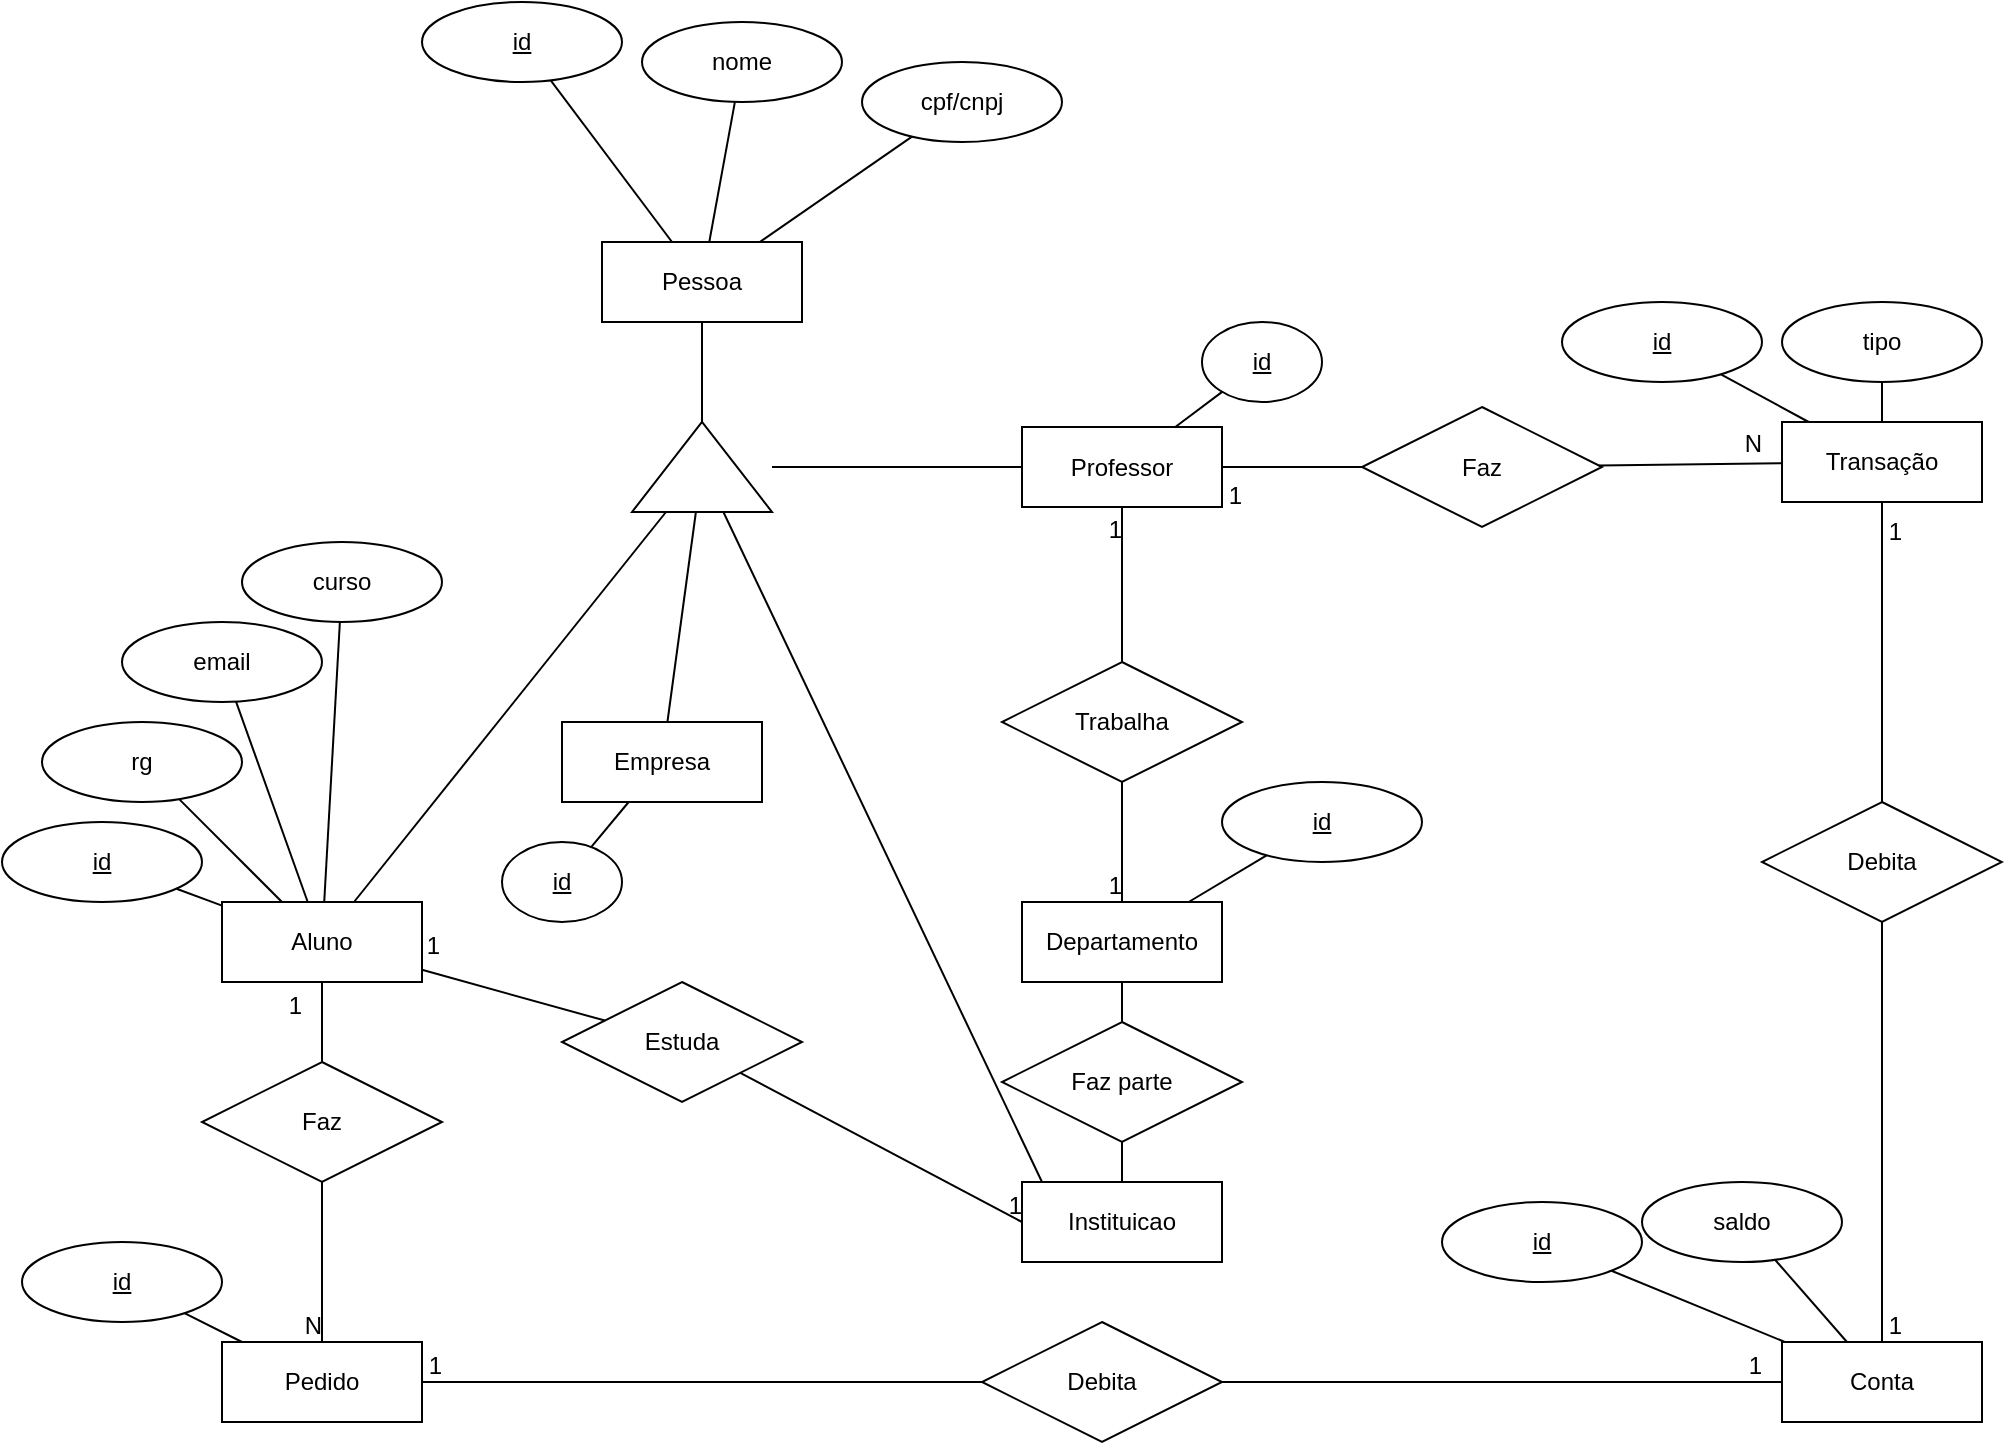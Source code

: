 <mxfile version="15.2.9" type="device"><diagram id="fGZWv_FGCzKv6n63mHON" name="Page-1"><mxGraphModel dx="1796" dy="1573" grid="1" gridSize="10" guides="1" tooltips="1" connect="1" arrows="1" fold="1" page="1" pageScale="1" pageWidth="850" pageHeight="1100" math="0" shadow="0"><root><mxCell id="0"/><mxCell id="1" parent="0"/><mxCell id="TPsESU1kUvXlcoEDYGYI-1" value="Pessoa" style="whiteSpace=wrap;html=1;align=center;" vertex="1" parent="1"><mxGeometry x="220" y="40" width="100" height="40" as="geometry"/></mxCell><mxCell id="TPsESU1kUvXlcoEDYGYI-2" value="id" style="ellipse;whiteSpace=wrap;html=1;align=center;fontStyle=4;" vertex="1" parent="1"><mxGeometry x="130" y="-80" width="100" height="40" as="geometry"/></mxCell><mxCell id="TPsESU1kUvXlcoEDYGYI-3" value="nome" style="ellipse;whiteSpace=wrap;html=1;align=center;" vertex="1" parent="1"><mxGeometry x="240" y="-70" width="100" height="40" as="geometry"/></mxCell><mxCell id="TPsESU1kUvXlcoEDYGYI-4" value="cpf/cnpj" style="ellipse;whiteSpace=wrap;html=1;align=center;" vertex="1" parent="1"><mxGeometry x="350" y="-50" width="100" height="40" as="geometry"/></mxCell><mxCell id="TPsESU1kUvXlcoEDYGYI-6" value="" style="endArrow=none;html=1;rounded=0;" edge="1" parent="1" source="TPsESU1kUvXlcoEDYGYI-2" target="TPsESU1kUvXlcoEDYGYI-1"><mxGeometry relative="1" as="geometry"><mxPoint x="390" y="120" as="sourcePoint"/><mxPoint x="550" y="120" as="targetPoint"/></mxGeometry></mxCell><mxCell id="TPsESU1kUvXlcoEDYGYI-7" value="" style="endArrow=none;html=1;rounded=0;" edge="1" parent="1" source="TPsESU1kUvXlcoEDYGYI-3" target="TPsESU1kUvXlcoEDYGYI-1"><mxGeometry relative="1" as="geometry"><mxPoint x="183.464" y="-2.339" as="sourcePoint"/><mxPoint x="253.333" y="50" as="targetPoint"/></mxGeometry></mxCell><mxCell id="TPsESU1kUvXlcoEDYGYI-8" value="" style="endArrow=none;html=1;rounded=0;" edge="1" parent="1" source="TPsESU1kUvXlcoEDYGYI-4" target="TPsESU1kUvXlcoEDYGYI-1"><mxGeometry relative="1" as="geometry"><mxPoint x="193.464" y="7.661" as="sourcePoint"/><mxPoint x="263.333" y="60" as="targetPoint"/></mxGeometry></mxCell><mxCell id="TPsESU1kUvXlcoEDYGYI-10" value="Aluno" style="whiteSpace=wrap;html=1;align=center;" vertex="1" parent="1"><mxGeometry x="30" y="370" width="100" height="40" as="geometry"/></mxCell><mxCell id="TPsESU1kUvXlcoEDYGYI-11" value="Departamento" style="whiteSpace=wrap;html=1;align=center;" vertex="1" parent="1"><mxGeometry x="430" y="370" width="100" height="40" as="geometry"/></mxCell><mxCell id="TPsESU1kUvXlcoEDYGYI-12" value="id" style="ellipse;whiteSpace=wrap;html=1;align=center;fontStyle=4;" vertex="1" parent="1"><mxGeometry x="-80" y="330" width="100" height="40" as="geometry"/></mxCell><mxCell id="TPsESU1kUvXlcoEDYGYI-13" value="email" style="ellipse;whiteSpace=wrap;html=1;align=center;" vertex="1" parent="1"><mxGeometry x="-20" y="230" width="100" height="40" as="geometry"/></mxCell><mxCell id="TPsESU1kUvXlcoEDYGYI-14" value="rg" style="ellipse;whiteSpace=wrap;html=1;align=center;" vertex="1" parent="1"><mxGeometry x="-60" y="280" width="100" height="40" as="geometry"/></mxCell><mxCell id="TPsESU1kUvXlcoEDYGYI-16" value="curso" style="ellipse;whiteSpace=wrap;html=1;align=center;" vertex="1" parent="1"><mxGeometry x="40" y="190" width="100" height="40" as="geometry"/></mxCell><mxCell id="TPsESU1kUvXlcoEDYGYI-17" value="" style="endArrow=none;html=1;rounded=0;" edge="1" parent="1" source="TPsESU1kUvXlcoEDYGYI-12" target="TPsESU1kUvXlcoEDYGYI-10"><mxGeometry relative="1" as="geometry"><mxPoint x="133.464" y="177.661" as="sourcePoint"/><mxPoint x="203.333" y="230" as="targetPoint"/></mxGeometry></mxCell><mxCell id="TPsESU1kUvXlcoEDYGYI-18" value="" style="endArrow=none;html=1;rounded=0;" edge="1" parent="1" source="TPsESU1kUvXlcoEDYGYI-14" target="TPsESU1kUvXlcoEDYGYI-10"><mxGeometry relative="1" as="geometry"><mxPoint x="59.564" y="362.229" as="sourcePoint"/><mxPoint x="130" y="384.375" as="targetPoint"/></mxGeometry></mxCell><mxCell id="TPsESU1kUvXlcoEDYGYI-19" value="" style="endArrow=none;html=1;rounded=0;" edge="1" parent="1" source="TPsESU1kUvXlcoEDYGYI-13" target="TPsESU1kUvXlcoEDYGYI-10"><mxGeometry relative="1" as="geometry"><mxPoint x="112.763" y="299.337" as="sourcePoint"/><mxPoint x="166.667" y="380" as="targetPoint"/></mxGeometry></mxCell><mxCell id="TPsESU1kUvXlcoEDYGYI-21" value="" style="endArrow=none;html=1;rounded=0;" edge="1" parent="1" source="TPsESU1kUvXlcoEDYGYI-16" target="TPsESU1kUvXlcoEDYGYI-10"><mxGeometry relative="1" as="geometry"><mxPoint x="195.73" y="329.927" as="sourcePoint"/><mxPoint x="184.444" y="380" as="targetPoint"/></mxGeometry></mxCell><mxCell id="TPsESU1kUvXlcoEDYGYI-23" value="Professor" style="whiteSpace=wrap;html=1;align=center;" vertex="1" parent="1"><mxGeometry x="430" y="132.5" width="100" height="40" as="geometry"/></mxCell><mxCell id="TPsESU1kUvXlcoEDYGYI-25" value="id" style="ellipse;whiteSpace=wrap;html=1;align=center;fontStyle=4;" vertex="1" parent="1"><mxGeometry x="530" y="310" width="100" height="40" as="geometry"/></mxCell><mxCell id="TPsESU1kUvXlcoEDYGYI-29" value="" style="endArrow=none;html=1;rounded=0;" edge="1" parent="1" source="TPsESU1kUvXlcoEDYGYI-25" target="TPsESU1kUvXlcoEDYGYI-11"><mxGeometry relative="1" as="geometry"><mxPoint x="220" y="410" as="sourcePoint"/><mxPoint x="380" y="410" as="targetPoint"/></mxGeometry></mxCell><mxCell id="TPsESU1kUvXlcoEDYGYI-30" value="" style="verticalLabelPosition=bottom;verticalAlign=top;html=1;shape=mxgraph.basic.acute_triangle;dx=0.5;" vertex="1" parent="1"><mxGeometry x="235" y="130" width="70" height="45" as="geometry"/></mxCell><mxCell id="TPsESU1kUvXlcoEDYGYI-31" value="" style="endArrow=none;html=1;rounded=0;exitX=0.5;exitY=1;exitDx=0;exitDy=0;" edge="1" parent="1" source="TPsESU1kUvXlcoEDYGYI-1" target="TPsESU1kUvXlcoEDYGYI-30"><mxGeometry relative="1" as="geometry"><mxPoint x="561.093" y="286.319" as="sourcePoint"/><mxPoint x="465.556" y="340" as="targetPoint"/></mxGeometry></mxCell><mxCell id="TPsESU1kUvXlcoEDYGYI-32" value="" style="endArrow=none;html=1;rounded=0;" edge="1" parent="1" source="TPsESU1kUvXlcoEDYGYI-30" target="TPsESU1kUvXlcoEDYGYI-10"><mxGeometry relative="1" as="geometry"><mxPoint x="280" y="90" as="sourcePoint"/><mxPoint x="280" y="140" as="targetPoint"/></mxGeometry></mxCell><mxCell id="TPsESU1kUvXlcoEDYGYI-33" value="" style="endArrow=none;html=1;rounded=0;entryX=0.1;entryY=0;entryDx=0;entryDy=0;entryPerimeter=0;" edge="1" parent="1" source="TPsESU1kUvXlcoEDYGYI-30" target="TPsESU1kUvXlcoEDYGYI-92"><mxGeometry relative="1" as="geometry"><mxPoint x="270.526" y="185" as="sourcePoint"/><mxPoint x="188.421" y="380" as="targetPoint"/></mxGeometry></mxCell><mxCell id="TPsESU1kUvXlcoEDYGYI-34" value="" style="endArrow=none;html=1;rounded=0;" edge="1" parent="1" source="TPsESU1kUvXlcoEDYGYI-30" target="TPsESU1kUvXlcoEDYGYI-23"><mxGeometry relative="1" as="geometry"><mxPoint x="270.526" y="185" as="sourcePoint"/><mxPoint x="188.421" y="380" as="targetPoint"/></mxGeometry></mxCell><mxCell id="TPsESU1kUvXlcoEDYGYI-36" value="Estuda" style="shape=rhombus;perimeter=rhombusPerimeter;whiteSpace=wrap;html=1;align=center;" vertex="1" parent="1"><mxGeometry x="200" y="410" width="120" height="60" as="geometry"/></mxCell><mxCell id="TPsESU1kUvXlcoEDYGYI-37" value="" style="endArrow=none;html=1;rounded=0;" edge="1" parent="1" source="TPsESU1kUvXlcoEDYGYI-36" target="TPsESU1kUvXlcoEDYGYI-10"><mxGeometry relative="1" as="geometry"><mxPoint x="190" y="440" as="sourcePoint"/><mxPoint x="410" y="390" as="targetPoint"/></mxGeometry></mxCell><mxCell id="TPsESU1kUvXlcoEDYGYI-38" value="1" style="resizable=0;html=1;align=right;verticalAlign=bottom;" connectable="0" vertex="1" parent="TPsESU1kUvXlcoEDYGYI-37"><mxGeometry x="1" relative="1" as="geometry"><mxPoint x="10" y="-3" as="offset"/></mxGeometry></mxCell><mxCell id="TPsESU1kUvXlcoEDYGYI-40" value="" style="endArrow=none;html=1;rounded=0;entryX=0;entryY=0.5;entryDx=0;entryDy=0;" edge="1" parent="1" source="TPsESU1kUvXlcoEDYGYI-36" target="TPsESU1kUvXlcoEDYGYI-92"><mxGeometry relative="1" as="geometry"><mxPoint x="250" y="390" as="sourcePoint"/><mxPoint x="410" y="390" as="targetPoint"/></mxGeometry></mxCell><mxCell id="TPsESU1kUvXlcoEDYGYI-41" value="1" style="resizable=0;html=1;align=right;verticalAlign=bottom;" connectable="0" vertex="1" parent="TPsESU1kUvXlcoEDYGYI-40"><mxGeometry x="1" relative="1" as="geometry"/></mxCell><mxCell id="TPsESU1kUvXlcoEDYGYI-42" value="Trabalha" style="shape=rhombus;perimeter=rhombusPerimeter;whiteSpace=wrap;html=1;align=center;" vertex="1" parent="1"><mxGeometry x="420" y="250" width="120" height="60" as="geometry"/></mxCell><mxCell id="TPsESU1kUvXlcoEDYGYI-43" value="" style="endArrow=none;html=1;rounded=0;" edge="1" parent="1" source="TPsESU1kUvXlcoEDYGYI-42" target="TPsESU1kUvXlcoEDYGYI-11"><mxGeometry relative="1" as="geometry"><mxPoint x="560" y="249" as="sourcePoint"/><mxPoint x="640" y="249" as="targetPoint"/></mxGeometry></mxCell><mxCell id="TPsESU1kUvXlcoEDYGYI-44" value="1" style="resizable=0;html=1;align=right;verticalAlign=bottom;" connectable="0" vertex="1" parent="TPsESU1kUvXlcoEDYGYI-43"><mxGeometry x="1" relative="1" as="geometry"/></mxCell><mxCell id="TPsESU1kUvXlcoEDYGYI-45" value="" style="endArrow=none;html=1;rounded=0;" edge="1" parent="1" source="TPsESU1kUvXlcoEDYGYI-42" target="TPsESU1kUvXlcoEDYGYI-23"><mxGeometry relative="1" as="geometry"><mxPoint x="240" y="400" as="sourcePoint"/><mxPoint x="140" y="400" as="targetPoint"/></mxGeometry></mxCell><mxCell id="TPsESU1kUvXlcoEDYGYI-46" value="1" style="resizable=0;html=1;align=right;verticalAlign=bottom;" connectable="0" vertex="1" parent="TPsESU1kUvXlcoEDYGYI-45"><mxGeometry x="1" relative="1" as="geometry"><mxPoint y="20" as="offset"/></mxGeometry></mxCell><mxCell id="TPsESU1kUvXlcoEDYGYI-47" value="Conta" style="whiteSpace=wrap;html=1;align=center;" vertex="1" parent="1"><mxGeometry x="810" y="590" width="100" height="40" as="geometry"/></mxCell><mxCell id="TPsESU1kUvXlcoEDYGYI-48" value="Transação" style="whiteSpace=wrap;html=1;align=center;" vertex="1" parent="1"><mxGeometry x="810" y="130" width="100" height="40" as="geometry"/></mxCell><mxCell id="TPsESU1kUvXlcoEDYGYI-49" value="Pedido" style="whiteSpace=wrap;html=1;align=center;" vertex="1" parent="1"><mxGeometry x="30" y="590" width="100" height="40" as="geometry"/></mxCell><mxCell id="TPsESU1kUvXlcoEDYGYI-50" value="Empresa" style="whiteSpace=wrap;html=1;align=center;" vertex="1" parent="1"><mxGeometry x="200" y="280" width="100" height="40" as="geometry"/></mxCell><mxCell id="TPsESU1kUvXlcoEDYGYI-53" value="" style="endArrow=none;html=1;rounded=0;" edge="1" parent="1" source="TPsESU1kUvXlcoEDYGYI-50" target="TPsESU1kUvXlcoEDYGYI-30"><mxGeometry relative="1" as="geometry"><mxPoint x="250" y="210" as="sourcePoint"/><mxPoint x="410" y="210" as="targetPoint"/></mxGeometry></mxCell><mxCell id="TPsESU1kUvXlcoEDYGYI-55" value="id" style="ellipse;whiteSpace=wrap;html=1;align=center;fontStyle=4;" vertex="1" parent="1"><mxGeometry x="170" y="340" width="60" height="40" as="geometry"/></mxCell><mxCell id="TPsESU1kUvXlcoEDYGYI-56" value="" style="endArrow=none;html=1;rounded=0;" edge="1" parent="1" source="TPsESU1kUvXlcoEDYGYI-50" target="TPsESU1kUvXlcoEDYGYI-55"><mxGeometry relative="1" as="geometry"><mxPoint x="262.712" y="290" as="sourcePoint"/><mxPoint x="276.949" y="185" as="targetPoint"/></mxGeometry></mxCell><mxCell id="TPsESU1kUvXlcoEDYGYI-57" value="id" style="ellipse;whiteSpace=wrap;html=1;align=center;fontStyle=4;" vertex="1" parent="1"><mxGeometry x="520" y="80" width="60" height="40" as="geometry"/></mxCell><mxCell id="TPsESU1kUvXlcoEDYGYI-58" value="" style="endArrow=none;html=1;rounded=0;" edge="1" parent="1" source="TPsESU1kUvXlcoEDYGYI-23" target="TPsESU1kUvXlcoEDYGYI-57"><mxGeometry relative="1" as="geometry"><mxPoint x="276.667" y="290" as="sourcePoint"/><mxPoint x="295.431" y="267.483" as="targetPoint"/></mxGeometry></mxCell><mxCell id="TPsESU1kUvXlcoEDYGYI-60" value="saldo" style="ellipse;whiteSpace=wrap;html=1;align=center;" vertex="1" parent="1"><mxGeometry x="740" y="510" width="100" height="40" as="geometry"/></mxCell><mxCell id="TPsESU1kUvXlcoEDYGYI-61" value="id" style="ellipse;whiteSpace=wrap;html=1;align=center;fontStyle=4;" vertex="1" parent="1"><mxGeometry x="640" y="520" width="100" height="40" as="geometry"/></mxCell><mxCell id="TPsESU1kUvXlcoEDYGYI-62" value="" style="endArrow=none;html=1;rounded=0;" edge="1" parent="1" source="TPsESU1kUvXlcoEDYGYI-61" target="TPsESU1kUvXlcoEDYGYI-47"><mxGeometry relative="1" as="geometry"><mxPoint x="840" y="510" as="sourcePoint"/><mxPoint x="1000" y="510" as="targetPoint"/></mxGeometry></mxCell><mxCell id="TPsESU1kUvXlcoEDYGYI-63" value="" style="endArrow=none;html=1;rounded=0;" edge="1" parent="1" source="TPsESU1kUvXlcoEDYGYI-60" target="TPsESU1kUvXlcoEDYGYI-47"><mxGeometry relative="1" as="geometry"><mxPoint x="688.636" y="552.695" as="sourcePoint"/><mxPoint x="720" y="563.333" as="targetPoint"/></mxGeometry></mxCell><mxCell id="TPsESU1kUvXlcoEDYGYI-64" value="tipo" style="ellipse;whiteSpace=wrap;html=1;align=center;" vertex="1" parent="1"><mxGeometry x="810" y="70" width="100" height="40" as="geometry"/></mxCell><mxCell id="TPsESU1kUvXlcoEDYGYI-65" value="id" style="ellipse;whiteSpace=wrap;html=1;align=center;fontStyle=4;" vertex="1" parent="1"><mxGeometry x="700" y="70" width="100" height="40" as="geometry"/></mxCell><mxCell id="TPsESU1kUvXlcoEDYGYI-66" value="" style="endArrow=none;html=1;rounded=0;" edge="1" parent="1" source="TPsESU1kUvXlcoEDYGYI-65" target="TPsESU1kUvXlcoEDYGYI-48"><mxGeometry relative="1" as="geometry"><mxPoint x="640" y="100" as="sourcePoint"/><mxPoint x="640" y="130" as="targetPoint"/></mxGeometry></mxCell><mxCell id="TPsESU1kUvXlcoEDYGYI-67" value="" style="endArrow=none;html=1;rounded=0;exitX=0.5;exitY=1;exitDx=0;exitDy=0;" edge="1" parent="1" source="TPsESU1kUvXlcoEDYGYI-64" target="TPsESU1kUvXlcoEDYGYI-48"><mxGeometry relative="1" as="geometry"><mxPoint x="650" y="110" as="sourcePoint"/><mxPoint x="650" y="140" as="targetPoint"/></mxGeometry></mxCell><mxCell id="TPsESU1kUvXlcoEDYGYI-68" value="id" style="ellipse;whiteSpace=wrap;html=1;align=center;fontStyle=4;" vertex="1" parent="1"><mxGeometry x="-70" y="540" width="100" height="40" as="geometry"/></mxCell><mxCell id="TPsESU1kUvXlcoEDYGYI-69" value="" style="endArrow=none;html=1;rounded=0;" edge="1" parent="1" source="TPsESU1kUvXlcoEDYGYI-68" target="TPsESU1kUvXlcoEDYGYI-49"><mxGeometry relative="1" as="geometry"><mxPoint x="240" y="480" as="sourcePoint"/><mxPoint x="400" y="480" as="targetPoint"/></mxGeometry></mxCell><mxCell id="TPsESU1kUvXlcoEDYGYI-70" value="Faz" style="shape=rhombus;perimeter=rhombusPerimeter;whiteSpace=wrap;html=1;align=center;" vertex="1" parent="1"><mxGeometry x="20" y="450" width="120" height="60" as="geometry"/></mxCell><mxCell id="TPsESU1kUvXlcoEDYGYI-71" value="" style="endArrow=none;html=1;rounded=0;" edge="1" parent="1" source="TPsESU1kUvXlcoEDYGYI-70" target="TPsESU1kUvXlcoEDYGYI-10"><mxGeometry relative="1" as="geometry"><mxPoint x="240" y="400" as="sourcePoint"/><mxPoint x="140" y="400" as="targetPoint"/></mxGeometry></mxCell><mxCell id="TPsESU1kUvXlcoEDYGYI-72" value="1" style="resizable=0;html=1;align=right;verticalAlign=bottom;" connectable="0" vertex="1" parent="TPsESU1kUvXlcoEDYGYI-71"><mxGeometry x="1" relative="1" as="geometry"><mxPoint x="-10" y="20" as="offset"/></mxGeometry></mxCell><mxCell id="TPsESU1kUvXlcoEDYGYI-73" value="" style="endArrow=none;html=1;rounded=0;" edge="1" parent="1" source="TPsESU1kUvXlcoEDYGYI-70" target="TPsESU1kUvXlcoEDYGYI-49"><mxGeometry relative="1" as="geometry"><mxPoint x="240" y="480" as="sourcePoint"/><mxPoint x="400" y="480" as="targetPoint"/></mxGeometry></mxCell><mxCell id="TPsESU1kUvXlcoEDYGYI-74" value="N" style="resizable=0;html=1;align=right;verticalAlign=bottom;" connectable="0" vertex="1" parent="TPsESU1kUvXlcoEDYGYI-73"><mxGeometry x="1" relative="1" as="geometry"/></mxCell><mxCell id="TPsESU1kUvXlcoEDYGYI-75" value="Faz" style="shape=rhombus;perimeter=rhombusPerimeter;whiteSpace=wrap;html=1;align=center;" vertex="1" parent="1"><mxGeometry x="600" y="122.5" width="120" height="60" as="geometry"/></mxCell><mxCell id="TPsESU1kUvXlcoEDYGYI-76" value="" style="endArrow=none;html=1;rounded=0;" edge="1" parent="1" source="TPsESU1kUvXlcoEDYGYI-75" target="TPsESU1kUvXlcoEDYGYI-23"><mxGeometry relative="1" as="geometry"><mxPoint x="90" y="460" as="sourcePoint"/><mxPoint x="90" y="420" as="targetPoint"/></mxGeometry></mxCell><mxCell id="TPsESU1kUvXlcoEDYGYI-77" value="1" style="resizable=0;html=1;align=right;verticalAlign=bottom;" connectable="0" vertex="1" parent="TPsESU1kUvXlcoEDYGYI-76"><mxGeometry x="1" relative="1" as="geometry"><mxPoint x="10" y="23" as="offset"/></mxGeometry></mxCell><mxCell id="TPsESU1kUvXlcoEDYGYI-78" value="" style="endArrow=none;html=1;rounded=0;" edge="1" parent="1" source="TPsESU1kUvXlcoEDYGYI-75" target="TPsESU1kUvXlcoEDYGYI-48"><mxGeometry relative="1" as="geometry"><mxPoint x="90" y="520" as="sourcePoint"/><mxPoint x="90" y="600" as="targetPoint"/></mxGeometry></mxCell><mxCell id="TPsESU1kUvXlcoEDYGYI-79" value="N" style="resizable=0;html=1;align=right;verticalAlign=bottom;" connectable="0" vertex="1" parent="TPsESU1kUvXlcoEDYGYI-78"><mxGeometry x="1" relative="1" as="geometry"><mxPoint x="-10" y="-1" as="offset"/></mxGeometry></mxCell><mxCell id="TPsESU1kUvXlcoEDYGYI-82" value="Debita" style="shape=rhombus;perimeter=rhombusPerimeter;whiteSpace=wrap;html=1;align=center;" vertex="1" parent="1"><mxGeometry x="410" y="580" width="120" height="60" as="geometry"/></mxCell><mxCell id="TPsESU1kUvXlcoEDYGYI-83" value="Debita" style="shape=rhombus;perimeter=rhombusPerimeter;whiteSpace=wrap;html=1;align=center;" vertex="1" parent="1"><mxGeometry x="800" y="320" width="120" height="60" as="geometry"/></mxCell><mxCell id="TPsESU1kUvXlcoEDYGYI-84" value="" style="endArrow=none;html=1;rounded=0;" edge="1" parent="1" source="TPsESU1kUvXlcoEDYGYI-83" target="TPsESU1kUvXlcoEDYGYI-48"><mxGeometry relative="1" as="geometry"><mxPoint x="610" y="162.5" as="sourcePoint"/><mxPoint x="540" y="162.5" as="targetPoint"/></mxGeometry></mxCell><mxCell id="TPsESU1kUvXlcoEDYGYI-85" value="1" style="resizable=0;html=1;align=right;verticalAlign=bottom;" connectable="0" vertex="1" parent="TPsESU1kUvXlcoEDYGYI-84"><mxGeometry x="1" relative="1" as="geometry"><mxPoint x="10" y="23" as="offset"/></mxGeometry></mxCell><mxCell id="TPsESU1kUvXlcoEDYGYI-86" value="" style="endArrow=none;html=1;rounded=0;" edge="1" parent="1" source="TPsESU1kUvXlcoEDYGYI-83" target="TPsESU1kUvXlcoEDYGYI-47"><mxGeometry relative="1" as="geometry"><mxPoint x="870" y="330" as="sourcePoint"/><mxPoint x="870" y="180" as="targetPoint"/></mxGeometry></mxCell><mxCell id="TPsESU1kUvXlcoEDYGYI-87" value="1" style="resizable=0;html=1;align=right;verticalAlign=bottom;" connectable="0" vertex="1" parent="TPsESU1kUvXlcoEDYGYI-86"><mxGeometry x="1" relative="1" as="geometry"><mxPoint x="10" as="offset"/></mxGeometry></mxCell><mxCell id="TPsESU1kUvXlcoEDYGYI-88" value="" style="endArrow=none;html=1;rounded=0;" edge="1" parent="1" source="TPsESU1kUvXlcoEDYGYI-82" target="TPsESU1kUvXlcoEDYGYI-49"><mxGeometry relative="1" as="geometry"><mxPoint x="200" y="570" as="sourcePoint"/><mxPoint x="440" y="500" as="targetPoint"/></mxGeometry></mxCell><mxCell id="TPsESU1kUvXlcoEDYGYI-89" value="1" style="resizable=0;html=1;align=right;verticalAlign=bottom;" connectable="0" vertex="1" parent="TPsESU1kUvXlcoEDYGYI-88"><mxGeometry x="1" relative="1" as="geometry"><mxPoint x="10" as="offset"/></mxGeometry></mxCell><mxCell id="TPsESU1kUvXlcoEDYGYI-90" value="" style="endArrow=none;html=1;rounded=0;entryX=0;entryY=0.5;entryDx=0;entryDy=0;" edge="1" parent="1" source="TPsESU1kUvXlcoEDYGYI-82" target="TPsESU1kUvXlcoEDYGYI-47"><mxGeometry relative="1" as="geometry"><mxPoint x="330" y="500" as="sourcePoint"/><mxPoint x="770" y="610" as="targetPoint"/></mxGeometry></mxCell><mxCell id="TPsESU1kUvXlcoEDYGYI-91" value="1" style="resizable=0;html=1;align=right;verticalAlign=bottom;" connectable="0" vertex="1" parent="1"><mxGeometry x="800" y="610" as="geometry"/></mxCell><mxCell id="TPsESU1kUvXlcoEDYGYI-92" value="Instituicao" style="whiteSpace=wrap;html=1;align=center;" vertex="1" parent="1"><mxGeometry x="430" y="510" width="100" height="40" as="geometry"/></mxCell><mxCell id="TPsESU1kUvXlcoEDYGYI-93" value="Faz parte" style="shape=rhombus;perimeter=rhombusPerimeter;whiteSpace=wrap;html=1;align=center;" vertex="1" parent="1"><mxGeometry x="420" y="430" width="120" height="60" as="geometry"/></mxCell><mxCell id="TPsESU1kUvXlcoEDYGYI-94" value="" style="endArrow=none;html=1;rounded=0;" edge="1" parent="1" source="TPsESU1kUvXlcoEDYGYI-11" target="TPsESU1kUvXlcoEDYGYI-93"><mxGeometry relative="1" as="geometry"><mxPoint x="619.999" y="162.5" as="sourcePoint"/><mxPoint x="779.3" y="497.5" as="targetPoint"/></mxGeometry></mxCell><mxCell id="TPsESU1kUvXlcoEDYGYI-95" value="" style="endArrow=none;html=1;rounded=0;" edge="1" parent="1" source="TPsESU1kUvXlcoEDYGYI-93" target="TPsESU1kUvXlcoEDYGYI-92"><mxGeometry relative="1" as="geometry"><mxPoint x="290.699" y="185" as="sourcePoint"/><mxPoint x="450" y="520" as="targetPoint"/></mxGeometry></mxCell></root></mxGraphModel></diagram></mxfile>